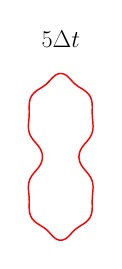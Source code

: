 \begin{tikzpicture}[scale=0.35]

\begin{axis}[
  xmin = -1,
  xmax = 1,
  ymin = -2,
  ymax = 2,
  scale only axis,
  axis equal image,
  hide axis,
  title = {\Huge$5\Delta t$}
  ]

\addplot [mark=none,red,line width=1.5] table{
3.648e-01 -1.702e-12
3.651e-01 1.411e-02
3.662e-01 2.881e-02
3.681e-01 4.435e-02
3.709e-01 6.041e-02
3.745e-01 7.627e-02
3.787e-01 9.108e-02
3.832e-01 1.044e-01
3.878e-01 1.165e-01
3.932e-01 1.294e-01
4.005e-01 1.448e-01
4.109e-01 1.641e-01
4.252e-01 1.873e-01
4.439e-01 2.139e-01
4.671e-01 2.432e-01
4.938e-01 2.746e-01
5.225e-01 3.075e-01
5.509e-01 3.42e-01
5.77e-01 3.776e-01
5.99e-01 4.138e-01
6.16e-01 4.496e-01
6.282e-01 4.837e-01
6.362e-01 5.154e-01
6.411e-01 5.444e-01
6.437e-01 5.711e-01
6.448e-01 5.963e-01
6.448e-01 6.205e-01
6.439e-01 6.444e-01
6.424e-01 6.684e-01
6.403e-01 6.928e-01
6.379e-01 7.187e-01
6.353e-01 7.47e-01
6.325e-01 7.788e-01
6.301e-01 8.146e-01
6.285e-01 8.548e-01
6.28e-01 8.99e-01
6.285e-01 9.463e-01
6.291e-01 9.957e-01
6.278e-01 1.046e+00
6.229e-01 1.095e+00
6.129e-01 1.141e+00
5.979e-01 1.182e+00
5.792e-01 1.218e+00
5.58e-01 1.247e+00
5.357e-01 1.272e+00
5.127e-01 1.294e+00
4.889e-01 1.313e+00
4.643e-01 1.331e+00
4.39e-01 1.347e+00
4.134e-01 1.363e+00
3.881e-01 1.379e+00
3.633e-01 1.395e+00
3.391e-01 1.411e+00
3.15e-01 1.429e+00
2.906e-01 1.448e+00
2.655e-01 1.471e+00
2.398e-01 1.497e+00
2.135e-01 1.525e+00
1.867e-01 1.555e+00
1.588e-01 1.584e+00
1.292e-01 1.611e+00
9.801e-02 1.634e+00
6.56e-02 1.65e+00
3.278e-02 1.66e+00
1.712e-12 1.663e+00
-3.278e-02 1.66e+00
-6.56e-02 1.65e+00
-9.801e-02 1.634e+00
-1.292e-01 1.611e+00
-1.588e-01 1.584e+00
-1.867e-01 1.555e+00
-2.135e-01 1.525e+00
-2.398e-01 1.497e+00
-2.655e-01 1.471e+00
-2.906e-01 1.448e+00
-3.15e-01 1.429e+00
-3.391e-01 1.411e+00
-3.633e-01 1.395e+00
-3.881e-01 1.379e+00
-4.134e-01 1.363e+00
-4.39e-01 1.347e+00
-4.643e-01 1.331e+00
-4.889e-01 1.313e+00
-5.127e-01 1.294e+00
-5.357e-01 1.272e+00
-5.58e-01 1.247e+00
-5.792e-01 1.218e+00
-5.979e-01 1.182e+00
-6.129e-01 1.141e+00
-6.229e-01 1.095e+00
-6.278e-01 1.046e+00
-6.291e-01 9.957e-01
-6.285e-01 9.463e-01
-6.28e-01 8.99e-01
-6.285e-01 8.548e-01
-6.301e-01 8.146e-01
-6.325e-01 7.788e-01
-6.353e-01 7.47e-01
-6.379e-01 7.187e-01
-6.403e-01 6.928e-01
-6.424e-01 6.684e-01
-6.439e-01 6.444e-01
-6.448e-01 6.205e-01
-6.448e-01 5.963e-01
-6.437e-01 5.711e-01
-6.411e-01 5.444e-01
-6.362e-01 5.154e-01
-6.282e-01 4.837e-01
-6.16e-01 4.496e-01
-5.99e-01 4.138e-01
-5.77e-01 3.776e-01
-5.509e-01 3.42e-01
-5.225e-01 3.075e-01
-4.938e-01 2.746e-01
-4.671e-01 2.432e-01
-4.439e-01 2.139e-01
-4.252e-01 1.873e-01
-4.109e-01 1.641e-01
-4.005e-01 1.448e-01
-3.932e-01 1.294e-01
-3.878e-01 1.165e-01
-3.832e-01 1.044e-01
-3.787e-01 9.108e-02
-3.745e-01 7.627e-02
-3.709e-01 6.041e-02
-3.681e-01 4.435e-02
-3.662e-01 2.881e-02
-3.651e-01 1.411e-02
-3.648e-01 4.412e-14
-3.651e-01 -1.411e-02
-3.662e-01 -2.881e-02
-3.681e-01 -4.435e-02
-3.709e-01 -6.041e-02
-3.745e-01 -7.627e-02
-3.787e-01 -9.108e-02
-3.832e-01 -1.044e-01
-3.878e-01 -1.165e-01
-3.932e-01 -1.294e-01
-4.005e-01 -1.448e-01
-4.109e-01 -1.641e-01
-4.252e-01 -1.873e-01
-4.439e-01 -2.139e-01
-4.671e-01 -2.432e-01
-4.938e-01 -2.746e-01
-5.225e-01 -3.075e-01
-5.509e-01 -3.42e-01
-5.77e-01 -3.776e-01
-5.99e-01 -4.138e-01
-6.16e-01 -4.496e-01
-6.282e-01 -4.837e-01
-6.362e-01 -5.154e-01
-6.411e-01 -5.444e-01
-6.437e-01 -5.711e-01
-6.448e-01 -5.963e-01
-6.448e-01 -6.205e-01
-6.439e-01 -6.444e-01
-6.424e-01 -6.684e-01
-6.403e-01 -6.928e-01
-6.379e-01 -7.187e-01
-6.353e-01 -7.47e-01
-6.325e-01 -7.788e-01
-6.301e-01 -8.146e-01
-6.285e-01 -8.548e-01
-6.28e-01 -8.99e-01
-6.285e-01 -9.463e-01
-6.291e-01 -9.957e-01
-6.278e-01 -1.046e+00
-6.229e-01 -1.095e+00
-6.129e-01 -1.141e+00
-5.979e-01 -1.182e+00
-5.792e-01 -1.218e+00
-5.58e-01 -1.247e+00
-5.357e-01 -1.272e+00
-5.127e-01 -1.294e+00
-4.889e-01 -1.313e+00
-4.643e-01 -1.331e+00
-4.39e-01 -1.347e+00
-4.134e-01 -1.363e+00
-3.881e-01 -1.379e+00
-3.633e-01 -1.395e+00
-3.391e-01 -1.411e+00
-3.15e-01 -1.429e+00
-2.906e-01 -1.448e+00
-2.655e-01 -1.471e+00
-2.398e-01 -1.497e+00
-2.135e-01 -1.525e+00
-1.867e-01 -1.555e+00
-1.588e-01 -1.584e+00
-1.292e-01 -1.611e+00
-9.801e-02 -1.634e+00
-6.56e-02 -1.65e+00
-3.278e-02 -1.66e+00
-1.595e-12 -1.663e+00
3.278e-02 -1.66e+00
6.56e-02 -1.65e+00
9.801e-02 -1.634e+00
1.292e-01 -1.611e+00
1.588e-01 -1.584e+00
1.867e-01 -1.555e+00
2.135e-01 -1.525e+00
2.398e-01 -1.497e+00
2.655e-01 -1.471e+00
2.906e-01 -1.448e+00
3.15e-01 -1.429e+00
3.391e-01 -1.411e+00
3.633e-01 -1.395e+00
3.881e-01 -1.379e+00
4.134e-01 -1.363e+00
4.39e-01 -1.347e+00
4.643e-01 -1.331e+00
4.889e-01 -1.313e+00
5.127e-01 -1.294e+00
5.357e-01 -1.272e+00
5.58e-01 -1.247e+00
5.792e-01 -1.218e+00
5.979e-01 -1.182e+00
6.129e-01 -1.141e+00
6.229e-01 -1.095e+00
6.278e-01 -1.046e+00
6.291e-01 -9.957e-01
6.285e-01 -9.463e-01
6.28e-01 -8.99e-01
6.285e-01 -8.548e-01
6.301e-01 -8.146e-01
6.325e-01 -7.788e-01
6.353e-01 -7.47e-01
6.379e-01 -7.187e-01
6.403e-01 -6.928e-01
6.424e-01 -6.684e-01
6.439e-01 -6.444e-01
6.448e-01 -6.205e-01
6.448e-01 -5.963e-01
6.437e-01 -5.711e-01
6.411e-01 -5.444e-01
6.362e-01 -5.154e-01
6.282e-01 -4.837e-01
6.16e-01 -4.496e-01
5.99e-01 -4.138e-01
5.77e-01 -3.776e-01
5.509e-01 -3.42e-01
5.225e-01 -3.075e-01
4.938e-01 -2.746e-01
4.671e-01 -2.432e-01
4.439e-01 -2.139e-01
4.252e-01 -1.873e-01
4.109e-01 -1.641e-01
4.005e-01 -1.448e-01
3.932e-01 -1.294e-01
3.878e-01 -1.165e-01
3.832e-01 -1.044e-01
3.787e-01 -9.108e-02
3.745e-01 -7.627e-02
3.709e-01 -6.041e-02
3.681e-01 -4.435e-02
3.662e-01 -2.881e-02
3.651e-01 -1.411e-02
3.648e-01 -1.702e-12
3.569e-01 4.347e-13
3.572e-01 1.411e-02
};


\end{axis}

\end{tikzpicture}



